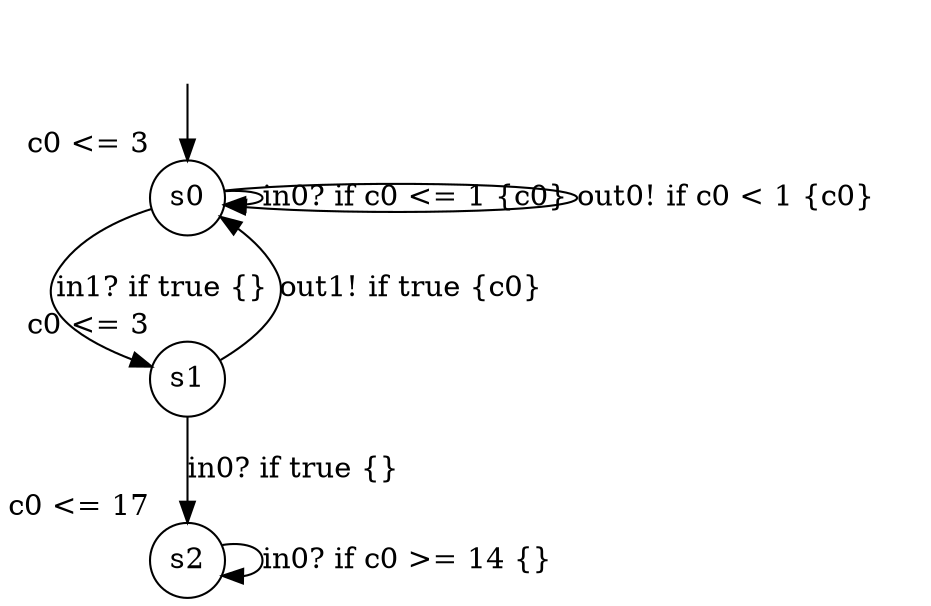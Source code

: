 digraph g {
__start0 [label="" shape="none"];
s0 [shape="circle" margin=0 label="s0", xlabel="c0 <= 3"];
s1 [shape="circle" margin=0 label="s1", xlabel="c0 <= 3"];
s2 [shape="circle" margin=0 label="s2", xlabel="c0 <= 17"];
s0 -> s0 [label="in0? if c0 <= 1 {c0} "];
s0 -> s1 [label="in1? if true {} "];
s0 -> s0 [label="out0! if c0 < 1 {c0} "];
s1 -> s0 [label="out1! if true {c0} "];
s1 -> s2 [label="in0? if true {} "];
s2 -> s2 [label="in0? if c0 >= 14 {} "];
__start0 -> s0;
}

